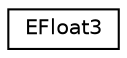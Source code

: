 digraph "Graphical Class Hierarchy"
{
  edge [fontname="Helvetica",fontsize="10",labelfontname="Helvetica",labelfontsize="10"];
  node [fontname="Helvetica",fontsize="10",shape=record];
  rankdir="LR";
  Node1 [label="EFloat3",height=0.2,width=0.4,color="black", fillcolor="white", style="filled",URL="$class_e_float3.html"];
}
